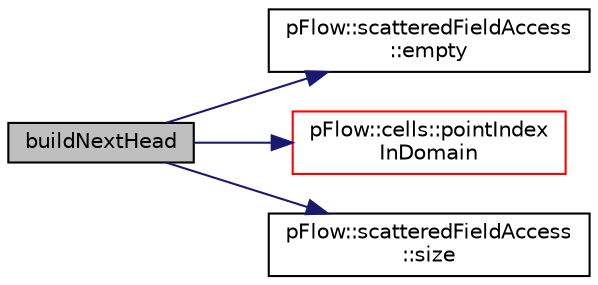 digraph "buildNextHead"
{
 // LATEX_PDF_SIZE
  edge [fontname="Helvetica",fontsize="10",labelfontname="Helvetica",labelfontsize="10"];
  node [fontname="Helvetica",fontsize="10",shape=record];
  rankdir="LR";
  Node1 [label="buildNextHead",height=0.2,width=0.4,color="black", fillcolor="grey75", style="filled", fontcolor="black",tooltip=" "];
  Node1 -> Node2 [color="midnightblue",fontsize="10",style="solid",fontname="Helvetica"];
  Node2 [label="pFlow::scatteredFieldAccess\l::empty",height=0.2,width=0.4,color="black", fillcolor="white", style="filled",URL="$classpFlow_1_1scatteredFieldAccess.html#a43be5325ac00e9fa5e1157ad97bfcf7c",tooltip=" "];
  Node1 -> Node3 [color="midnightblue",fontsize="10",style="solid",fontname="Helvetica"];
  Node3 [label="pFlow::cells::pointIndex\lInDomain",height=0.2,width=0.4,color="red", fillcolor="white", style="filled",URL="$classpFlow_1_1cells.html#a6590430b6e9260076e11d92aba79821b",tooltip=" "];
  Node1 -> Node8 [color="midnightblue",fontsize="10",style="solid",fontname="Helvetica"];
  Node8 [label="pFlow::scatteredFieldAccess\l::size",height=0.2,width=0.4,color="black", fillcolor="white", style="filled",URL="$classpFlow_1_1scatteredFieldAccess.html#a29908231382cfa67191aec2c9f8bca23",tooltip=" "];
}
